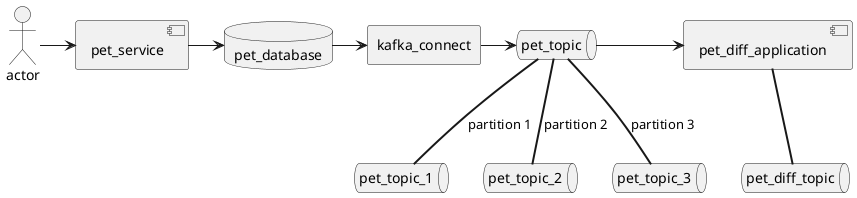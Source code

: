 @startuml
actor actor
database pet_database
queue pet_topic
queue pet_topic_1
queue pet_topic_2
queue pet_topic_3
component pet_service
agent kafka_connect

component pet_diff_application

queue pet_diff_topic

actor -> pet_service
pet_service -> pet_database
pet_database -> kafka_connect
kafka_connect -> pet_topic
pet_topic == pet_topic_1 : partition 1
pet_topic == pet_topic_2 : partition 2
pet_topic == pet_topic_3 : partition 3

pet_topic -> pet_diff_application

pet_diff_application == pet_diff_topic
@enduml
